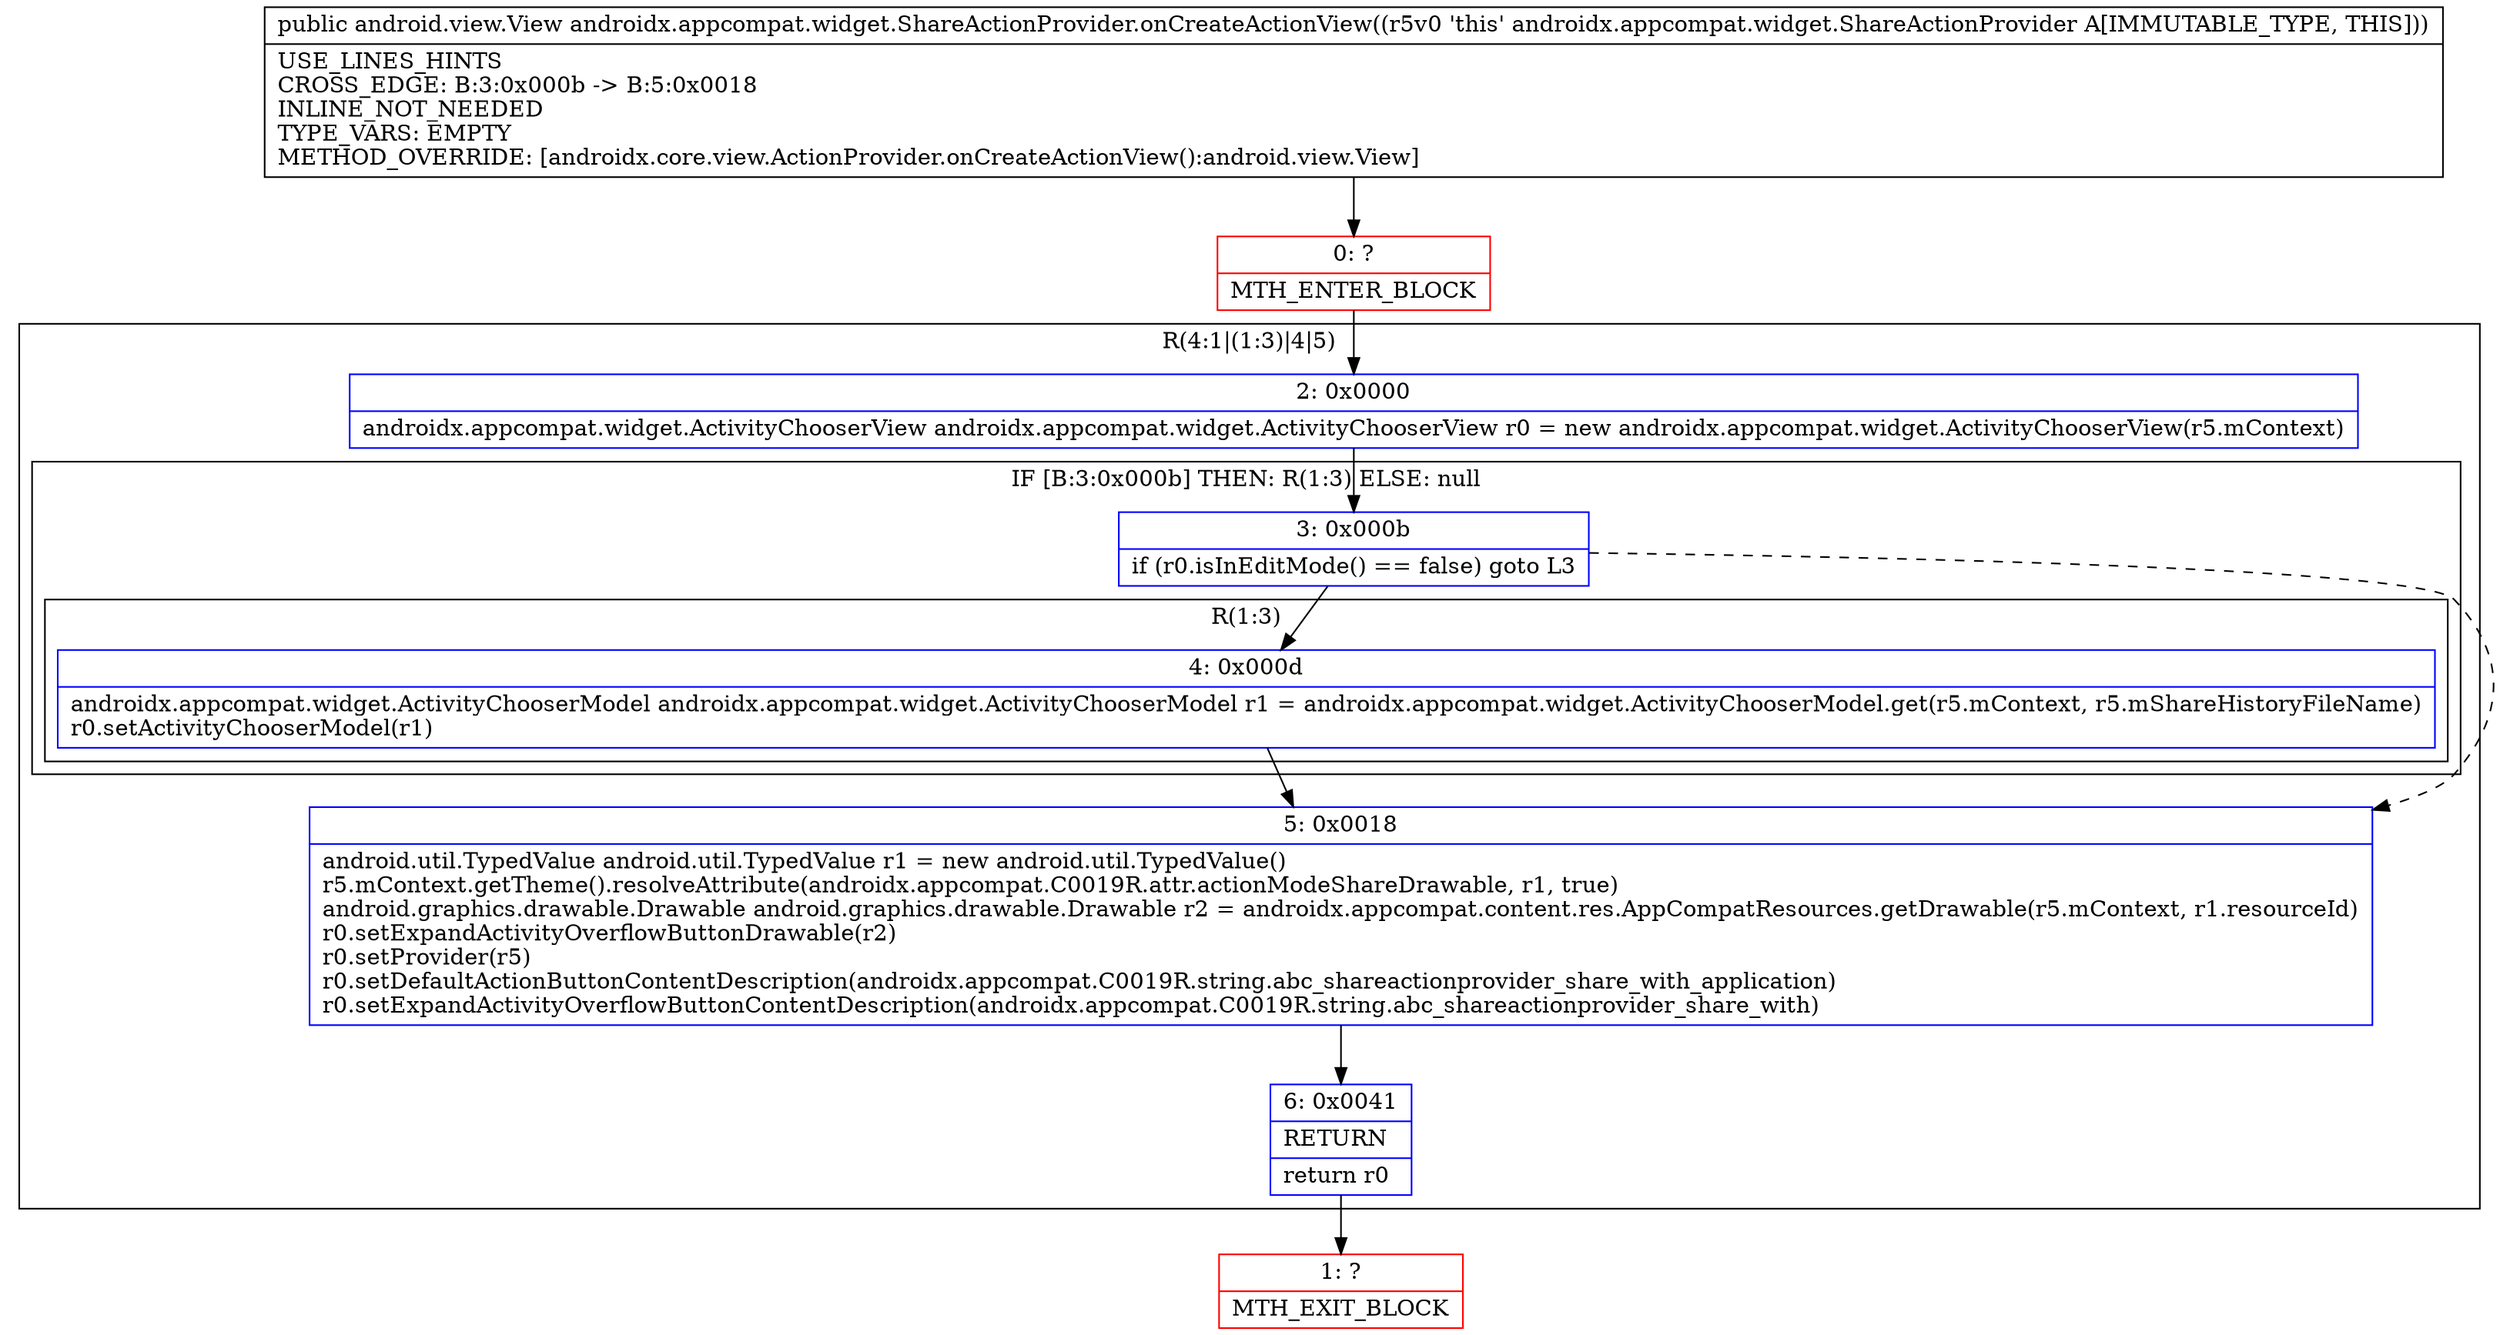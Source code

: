 digraph "CFG forandroidx.appcompat.widget.ShareActionProvider.onCreateActionView()Landroid\/view\/View;" {
subgraph cluster_Region_1916420522 {
label = "R(4:1|(1:3)|4|5)";
node [shape=record,color=blue];
Node_2 [shape=record,label="{2\:\ 0x0000|androidx.appcompat.widget.ActivityChooserView androidx.appcompat.widget.ActivityChooserView r0 = new androidx.appcompat.widget.ActivityChooserView(r5.mContext)\l}"];
subgraph cluster_IfRegion_1234744960 {
label = "IF [B:3:0x000b] THEN: R(1:3) ELSE: null";
node [shape=record,color=blue];
Node_3 [shape=record,label="{3\:\ 0x000b|if (r0.isInEditMode() == false) goto L3\l}"];
subgraph cluster_Region_1243055294 {
label = "R(1:3)";
node [shape=record,color=blue];
Node_4 [shape=record,label="{4\:\ 0x000d|androidx.appcompat.widget.ActivityChooserModel androidx.appcompat.widget.ActivityChooserModel r1 = androidx.appcompat.widget.ActivityChooserModel.get(r5.mContext, r5.mShareHistoryFileName)\lr0.setActivityChooserModel(r1)\l}"];
}
}
Node_5 [shape=record,label="{5\:\ 0x0018|android.util.TypedValue android.util.TypedValue r1 = new android.util.TypedValue()\lr5.mContext.getTheme().resolveAttribute(androidx.appcompat.C0019R.attr.actionModeShareDrawable, r1, true)\landroid.graphics.drawable.Drawable android.graphics.drawable.Drawable r2 = androidx.appcompat.content.res.AppCompatResources.getDrawable(r5.mContext, r1.resourceId)\lr0.setExpandActivityOverflowButtonDrawable(r2)\lr0.setProvider(r5)\lr0.setDefaultActionButtonContentDescription(androidx.appcompat.C0019R.string.abc_shareactionprovider_share_with_application)\lr0.setExpandActivityOverflowButtonContentDescription(androidx.appcompat.C0019R.string.abc_shareactionprovider_share_with)\l}"];
Node_6 [shape=record,label="{6\:\ 0x0041|RETURN\l|return r0\l}"];
}
Node_0 [shape=record,color=red,label="{0\:\ ?|MTH_ENTER_BLOCK\l}"];
Node_1 [shape=record,color=red,label="{1\:\ ?|MTH_EXIT_BLOCK\l}"];
MethodNode[shape=record,label="{public android.view.View androidx.appcompat.widget.ShareActionProvider.onCreateActionView((r5v0 'this' androidx.appcompat.widget.ShareActionProvider A[IMMUTABLE_TYPE, THIS]))  | USE_LINES_HINTS\lCROSS_EDGE: B:3:0x000b \-\> B:5:0x0018\lINLINE_NOT_NEEDED\lTYPE_VARS: EMPTY\lMETHOD_OVERRIDE: [androidx.core.view.ActionProvider.onCreateActionView():android.view.View]\l}"];
MethodNode -> Node_0;Node_2 -> Node_3;
Node_3 -> Node_4;
Node_3 -> Node_5[style=dashed];
Node_4 -> Node_5;
Node_5 -> Node_6;
Node_6 -> Node_1;
Node_0 -> Node_2;
}

